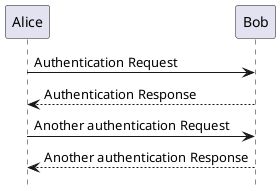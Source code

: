 @startuml
hide footbox
Alice -> Bob: Authentication Request
Bob --> Alice: Authentication Response

Alice -> Bob: Another authentication Request
Alice <-- Bob: Another authentication Response
@enduml